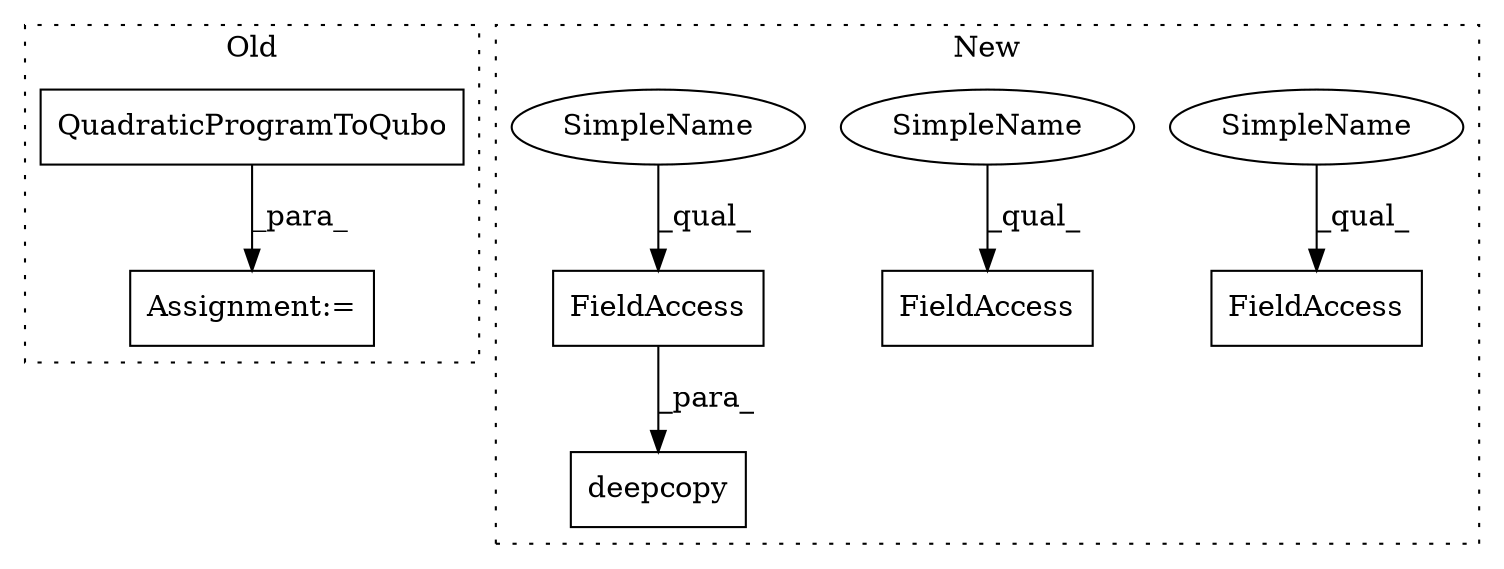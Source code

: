digraph G {
subgraph cluster0 {
1 [label="QuadraticProgramToQubo" a="32" s="1970" l="24" shape="box"];
6 [label="Assignment:=" a="7" s="1969" l="1" shape="box"];
label = "Old";
style="dotted";
}
subgraph cluster1 {
2 [label="deepcopy" a="32" s="5129,5158" l="9,1" shape="box"];
3 [label="FieldAccess" a="22" s="5138" l="20" shape="box"];
4 [label="FieldAccess" a="22" s="1991" l="20" shape="box"];
5 [label="FieldAccess" a="22" s="5193" l="20" shape="box"];
7 [label="SimpleName" a="42" s="1991" l="4" shape="ellipse"];
8 [label="SimpleName" a="42" s="5193" l="4" shape="ellipse"];
9 [label="SimpleName" a="42" s="5138" l="4" shape="ellipse"];
label = "New";
style="dotted";
}
1 -> 6 [label="_para_"];
3 -> 2 [label="_para_"];
7 -> 4 [label="_qual_"];
8 -> 5 [label="_qual_"];
9 -> 3 [label="_qual_"];
}